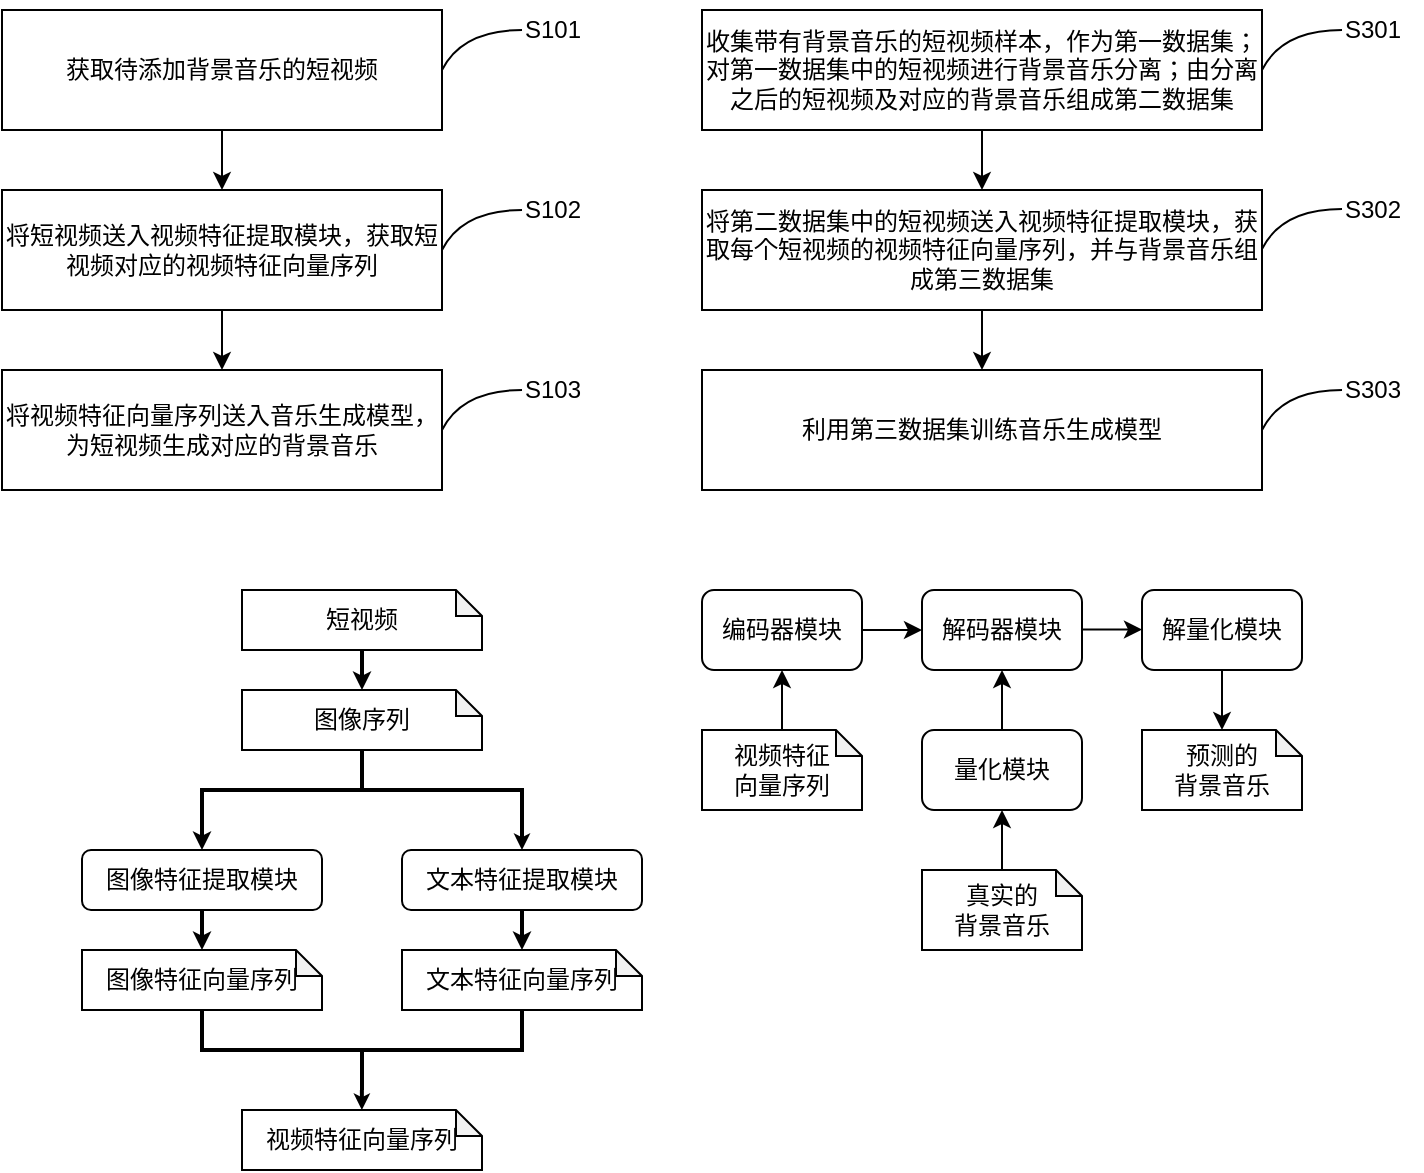 <mxfile version="24.2.0" type="github" pages="2">
  <diagram name="第 1 页" id="sXI6oTRlvRjUnkQEZYFn">
    <mxGraphModel dx="333" dy="143" grid="1" gridSize="10" guides="1" tooltips="1" connect="1" arrows="1" fold="1" page="1" pageScale="1" pageWidth="827" pageHeight="1169" math="0" shadow="0">
      <root>
        <mxCell id="0" />
        <mxCell id="1" parent="0" />
        <mxCell id="fjcy8U5pSETEeFE4OCs9-12" style="edgeStyle=orthogonalEdgeStyle;rounded=0;orthogonalLoop=1;jettySize=auto;html=1;exitX=0.5;exitY=1;exitDx=0;exitDy=0;entryX=0.5;entryY=0;entryDx=0;entryDy=0;" parent="1" source="fjcy8U5pSETEeFE4OCs9-1" target="fjcy8U5pSETEeFE4OCs9-8" edge="1">
          <mxGeometry relative="1" as="geometry" />
        </mxCell>
        <mxCell id="fjcy8U5pSETEeFE4OCs9-1" value="获取待添加背景音乐的短视频" style="rounded=0;whiteSpace=wrap;html=1;" parent="1" vertex="1">
          <mxGeometry x="20" y="40" width="220" height="60" as="geometry" />
        </mxCell>
        <mxCell id="fjcy8U5pSETEeFE4OCs9-13" style="edgeStyle=orthogonalEdgeStyle;rounded=0;orthogonalLoop=1;jettySize=auto;html=1;exitX=0.5;exitY=1;exitDx=0;exitDy=0;entryX=0.5;entryY=0;entryDx=0;entryDy=0;" parent="1" source="fjcy8U5pSETEeFE4OCs9-8" target="fjcy8U5pSETEeFE4OCs9-10" edge="1">
          <mxGeometry relative="1" as="geometry" />
        </mxCell>
        <mxCell id="fjcy8U5pSETEeFE4OCs9-8" value="将短视频送入视频特征提取模块，获取短视频对应的视频特征向量序列" style="rounded=0;whiteSpace=wrap;html=1;" parent="1" vertex="1">
          <mxGeometry x="20" y="130" width="220" height="60" as="geometry" />
        </mxCell>
        <mxCell id="fjcy8U5pSETEeFE4OCs9-10" value="将视频特征向量序列送入音乐生成模型，为短视频生成对应的背景音乐" style="rounded=0;whiteSpace=wrap;html=1;" parent="1" vertex="1">
          <mxGeometry x="20" y="220" width="220" height="60" as="geometry" />
        </mxCell>
        <mxCell id="fjcy8U5pSETEeFE4OCs9-19" style="edgeStyle=orthogonalEdgeStyle;rounded=0;orthogonalLoop=1;jettySize=auto;html=1;exitX=0.5;exitY=1;exitDx=0;exitDy=0;entryX=0.5;entryY=0;entryDx=0;entryDy=0;" parent="1" source="fjcy8U5pSETEeFE4OCs9-20" target="fjcy8U5pSETEeFE4OCs9-22" edge="1">
          <mxGeometry relative="1" as="geometry" />
        </mxCell>
        <mxCell id="fjcy8U5pSETEeFE4OCs9-20" value="收集带有背景音乐的短视频样本，作为第一数据集；对第一数据集中的短视频进行背景音乐分离；由分离之后的短视频及对应的背景音乐组成第二数据集" style="rounded=0;whiteSpace=wrap;html=1;" parent="1" vertex="1">
          <mxGeometry x="370" y="40" width="280" height="60" as="geometry" />
        </mxCell>
        <mxCell id="fjcy8U5pSETEeFE4OCs9-21" style="edgeStyle=orthogonalEdgeStyle;rounded=0;orthogonalLoop=1;jettySize=auto;html=1;exitX=0.5;exitY=1;exitDx=0;exitDy=0;entryX=0.5;entryY=0;entryDx=0;entryDy=0;" parent="1" source="fjcy8U5pSETEeFE4OCs9-22" target="fjcy8U5pSETEeFE4OCs9-23" edge="1">
          <mxGeometry relative="1" as="geometry" />
        </mxCell>
        <mxCell id="fjcy8U5pSETEeFE4OCs9-22" value="将第二数据集中的短视频送入视频特征提取模块，获取每个短视频的视频特征向量序列，并与背景音乐组成第三数据集" style="rounded=0;whiteSpace=wrap;html=1;" parent="1" vertex="1">
          <mxGeometry x="370" y="130" width="280" height="60" as="geometry" />
        </mxCell>
        <mxCell id="fjcy8U5pSETEeFE4OCs9-23" value="利用第三数据集训练音乐生成模型" style="rounded=0;whiteSpace=wrap;html=1;" parent="1" vertex="1">
          <mxGeometry x="370" y="220" width="280" height="60" as="geometry" />
        </mxCell>
        <mxCell id="2gaOMBExnpWmV6sL_W9Z-5" value="" style="edgeStyle=orthogonalEdgeStyle;rounded=0;orthogonalLoop=1;jettySize=auto;html=1;strokeWidth=2;endSize=3;" parent="1" source="fjcy8U5pSETEeFE4OCs9-24" target="2gaOMBExnpWmV6sL_W9Z-1" edge="1">
          <mxGeometry relative="1" as="geometry">
            <Array as="points">
              <mxPoint x="120" y="510" />
              <mxPoint x="120" y="510" />
            </Array>
          </mxGeometry>
        </mxCell>
        <mxCell id="fjcy8U5pSETEeFE4OCs9-24" value="图像特征提取模块" style="rounded=1;whiteSpace=wrap;html=1;" parent="1" vertex="1">
          <mxGeometry x="60" y="460" width="120" height="30" as="geometry" />
        </mxCell>
        <mxCell id="fjcy8U5pSETEeFE4OCs9-28" value="" style="strokeWidth=2;html=1;shape=mxgraph.flowchart.annotation_2;align=left;labelPosition=right;pointerEvents=1;direction=south;" parent="1" vertex="1">
          <mxGeometry x="120" y="410" width="160" height="40" as="geometry" />
        </mxCell>
        <mxCell id="fjcy8U5pSETEeFE4OCs9-30" value="" style="endArrow=classic;html=1;rounded=0;exitX=1;exitY=0;exitDx=0;exitDy=0;exitPerimeter=0;strokeWidth=2;endSize=2;" parent="1" source="fjcy8U5pSETEeFE4OCs9-28" edge="1">
          <mxGeometry width="50" height="50" relative="1" as="geometry">
            <mxPoint x="310" y="460" as="sourcePoint" />
            <mxPoint x="280" y="460" as="targetPoint" />
          </mxGeometry>
        </mxCell>
        <mxCell id="fjcy8U5pSETEeFE4OCs9-31" value="" style="endArrow=classic;html=1;rounded=0;exitX=1;exitY=0;exitDx=0;exitDy=0;exitPerimeter=0;strokeWidth=2;endSize=3;" parent="1" edge="1">
          <mxGeometry width="50" height="50" relative="1" as="geometry">
            <mxPoint x="120" y="450" as="sourcePoint" />
            <mxPoint x="120" y="460" as="targetPoint" />
          </mxGeometry>
        </mxCell>
        <mxCell id="fjcy8U5pSETEeFE4OCs9-41" value="" style="edgeStyle=orthogonalEdgeStyle;rounded=0;orthogonalLoop=1;jettySize=auto;html=1;strokeWidth=2;endSize=3;entryX=0.5;entryY=0;entryDx=0;entryDy=0;entryPerimeter=0;" parent="1" source="fjcy8U5pSETEeFE4OCs9-39" target="fjcy8U5pSETEeFE4OCs9-40" edge="1">
          <mxGeometry relative="1" as="geometry">
            <Array as="points">
              <mxPoint x="200" y="370" />
              <mxPoint x="200" y="370" />
            </Array>
          </mxGeometry>
        </mxCell>
        <mxCell id="fjcy8U5pSETEeFE4OCs9-39" value="短视频" style="shape=note;whiteSpace=wrap;html=1;backgroundOutline=1;darkOpacity=0.05;size=13;" parent="1" vertex="1">
          <mxGeometry x="140" y="330" width="120" height="30" as="geometry" />
        </mxCell>
        <mxCell id="fjcy8U5pSETEeFE4OCs9-40" value="图像序列" style="shape=note;whiteSpace=wrap;html=1;backgroundOutline=1;darkOpacity=0.05;size=13;" parent="1" vertex="1">
          <mxGeometry x="140" y="380" width="120" height="30" as="geometry" />
        </mxCell>
        <mxCell id="2gaOMBExnpWmV6sL_W9Z-6" value="" style="edgeStyle=orthogonalEdgeStyle;rounded=0;orthogonalLoop=1;jettySize=auto;html=1;strokeWidth=2;endSize=3;entryX=0.5;entryY=0;entryDx=0;entryDy=0;entryPerimeter=0;" parent="1" source="fjcy8U5pSETEeFE4OCs9-43" target="2gaOMBExnpWmV6sL_W9Z-2" edge="1">
          <mxGeometry relative="1" as="geometry">
            <Array as="points">
              <mxPoint x="280" y="510" />
              <mxPoint x="280" y="510" />
            </Array>
          </mxGeometry>
        </mxCell>
        <mxCell id="fjcy8U5pSETEeFE4OCs9-43" value="文本特征提取模块" style="rounded=1;whiteSpace=wrap;html=1;shadow=0;glass=0;" parent="1" vertex="1">
          <mxGeometry x="220" y="460" width="120" height="30" as="geometry" />
        </mxCell>
        <mxCell id="fjcy8U5pSETEeFE4OCs9-49" style="edgeStyle=orthogonalEdgeStyle;rounded=0;orthogonalLoop=1;jettySize=auto;html=1;entryX=0;entryY=0.5;entryDx=0;entryDy=0;" parent="1" target="fjcy8U5pSETEeFE4OCs9-46" edge="1">
          <mxGeometry relative="1" as="geometry">
            <mxPoint x="450" y="350" as="sourcePoint" />
          </mxGeometry>
        </mxCell>
        <mxCell id="fjcy8U5pSETEeFE4OCs9-45" value="编码器模块" style="rounded=1;whiteSpace=wrap;html=1;" parent="1" vertex="1">
          <mxGeometry x="370" y="330" width="80" height="40" as="geometry" />
        </mxCell>
        <mxCell id="fjcy8U5pSETEeFE4OCs9-46" value="解码器模块" style="rounded=1;whiteSpace=wrap;html=1;" parent="1" vertex="1">
          <mxGeometry x="480" y="330" width="80" height="40" as="geometry" />
        </mxCell>
        <mxCell id="fjcy8U5pSETEeFE4OCs9-47" value="视频特征&lt;br&gt;向量序列" style="shape=note;whiteSpace=wrap;html=1;backgroundOutline=1;darkOpacity=0.05;size=13;" parent="1" vertex="1">
          <mxGeometry x="370" y="400" width="80" height="40" as="geometry" />
        </mxCell>
        <mxCell id="fjcy8U5pSETEeFE4OCs9-52" style="edgeStyle=orthogonalEdgeStyle;rounded=0;orthogonalLoop=1;jettySize=auto;html=1;exitX=0.5;exitY=0;exitDx=0;exitDy=0;exitPerimeter=0;entryX=0.5;entryY=1;entryDx=0;entryDy=0;" parent="1" source="fjcy8U5pSETEeFE4OCs9-50" target="fjcy8U5pSETEeFE4OCs9-51" edge="1">
          <mxGeometry relative="1" as="geometry" />
        </mxCell>
        <mxCell id="fjcy8U5pSETEeFE4OCs9-50" value="真实的&lt;br&gt;背景音乐" style="shape=note;whiteSpace=wrap;html=1;backgroundOutline=1;darkOpacity=0.05;size=13;" parent="1" vertex="1">
          <mxGeometry x="480" y="470" width="80" height="40" as="geometry" />
        </mxCell>
        <mxCell id="fjcy8U5pSETEeFE4OCs9-53" style="edgeStyle=orthogonalEdgeStyle;rounded=0;orthogonalLoop=1;jettySize=auto;html=1;exitX=0.5;exitY=0;exitDx=0;exitDy=0;entryX=0.5;entryY=1;entryDx=0;entryDy=0;" parent="1" source="fjcy8U5pSETEeFE4OCs9-51" target="fjcy8U5pSETEeFE4OCs9-46" edge="1">
          <mxGeometry relative="1" as="geometry" />
        </mxCell>
        <mxCell id="fjcy8U5pSETEeFE4OCs9-51" value="量化模块" style="rounded=1;whiteSpace=wrap;html=1;" parent="1" vertex="1">
          <mxGeometry x="480" y="400" width="80" height="40" as="geometry" />
        </mxCell>
        <mxCell id="fjcy8U5pSETEeFE4OCs9-54" style="edgeStyle=orthogonalEdgeStyle;rounded=0;orthogonalLoop=1;jettySize=auto;html=1;entryX=0.5;entryY=1;entryDx=0;entryDy=0;exitX=0.5;exitY=0;exitDx=0;exitDy=0;exitPerimeter=0;" parent="1" source="fjcy8U5pSETEeFE4OCs9-47" target="fjcy8U5pSETEeFE4OCs9-45" edge="1">
          <mxGeometry relative="1" as="geometry">
            <mxPoint x="500" y="410" as="sourcePoint" />
            <mxPoint x="500" y="380" as="targetPoint" />
            <Array as="points">
              <mxPoint x="410" y="390" />
              <mxPoint x="410" y="390" />
            </Array>
          </mxGeometry>
        </mxCell>
        <mxCell id="fjcy8U5pSETEeFE4OCs9-55" value="解量化模块" style="rounded=1;whiteSpace=wrap;html=1;" parent="1" vertex="1">
          <mxGeometry x="590" y="330" width="80" height="40" as="geometry" />
        </mxCell>
        <mxCell id="fjcy8U5pSETEeFE4OCs9-58" value="" style="endArrow=classic;html=1;rounded=0;" parent="1" edge="1">
          <mxGeometry width="50" height="50" relative="1" as="geometry">
            <mxPoint x="560" y="349.76" as="sourcePoint" />
            <mxPoint x="590" y="349.76" as="targetPoint" />
          </mxGeometry>
        </mxCell>
        <mxCell id="fjcy8U5pSETEeFE4OCs9-63" value="预测的&lt;br&gt;背景音乐" style="shape=note;whiteSpace=wrap;html=1;backgroundOutline=1;darkOpacity=0.05;size=13;" parent="1" vertex="1">
          <mxGeometry x="590" y="400" width="80" height="40" as="geometry" />
        </mxCell>
        <mxCell id="fjcy8U5pSETEeFE4OCs9-64" value="" style="endArrow=classic;html=1;rounded=0;exitX=0.5;exitY=1;exitDx=0;exitDy=0;entryX=0.5;entryY=0;entryDx=0;entryDy=0;entryPerimeter=0;" parent="1" source="fjcy8U5pSETEeFE4OCs9-55" target="fjcy8U5pSETEeFE4OCs9-63" edge="1">
          <mxGeometry width="50" height="50" relative="1" as="geometry">
            <mxPoint x="660" y="390" as="sourcePoint" />
            <mxPoint x="690" y="390" as="targetPoint" />
          </mxGeometry>
        </mxCell>
        <mxCell id="2gaOMBExnpWmV6sL_W9Z-1" value="图像特征向量序列" style="shape=note;whiteSpace=wrap;html=1;backgroundOutline=1;darkOpacity=0.05;size=13;" parent="1" vertex="1">
          <mxGeometry x="60" y="510" width="120" height="30" as="geometry" />
        </mxCell>
        <mxCell id="2gaOMBExnpWmV6sL_W9Z-2" value="文本特征向量序列" style="shape=note;whiteSpace=wrap;html=1;backgroundOutline=1;darkOpacity=0.05;size=13;" parent="1" vertex="1">
          <mxGeometry x="220" y="510" width="120" height="30" as="geometry" />
        </mxCell>
        <mxCell id="2gaOMBExnpWmV6sL_W9Z-8" value="" style="strokeWidth=2;html=1;shape=mxgraph.flowchart.annotation_2;align=left;labelPosition=right;pointerEvents=1;direction=south;rotation=-180;" parent="1" vertex="1">
          <mxGeometry x="120" y="540" width="160" height="40" as="geometry" />
        </mxCell>
        <mxCell id="2gaOMBExnpWmV6sL_W9Z-9" value="" style="endArrow=classic;html=1;rounded=0;exitX=1;exitY=0;exitDx=0;exitDy=0;exitPerimeter=0;strokeWidth=2;endSize=2;" parent="1" edge="1">
          <mxGeometry width="50" height="50" relative="1" as="geometry">
            <mxPoint x="199.94" y="580" as="sourcePoint" />
            <mxPoint x="199.94" y="590" as="targetPoint" />
          </mxGeometry>
        </mxCell>
        <mxCell id="2gaOMBExnpWmV6sL_W9Z-12" value="视频特征向量序列" style="shape=note;whiteSpace=wrap;html=1;backgroundOutline=1;darkOpacity=0.05;size=13;" parent="1" vertex="1">
          <mxGeometry x="140" y="590" width="120" height="30" as="geometry" />
        </mxCell>
        <mxCell id="2gaOMBExnpWmV6sL_W9Z-15" value="" style="endArrow=none;html=1;curved=1;" parent="1" edge="1">
          <mxGeometry width="50" height="50" relative="1" as="geometry">
            <mxPoint x="240" y="70" as="sourcePoint" />
            <mxPoint x="280" y="50" as="targetPoint" />
            <Array as="points">
              <mxPoint x="250" y="50" />
            </Array>
          </mxGeometry>
        </mxCell>
        <mxCell id="fL8CKA1pvSmuBGSNxFLF-1" value="S101" style="text;html=1;align=center;verticalAlign=middle;resizable=0;points=[];autosize=1;strokeColor=none;fillColor=none;" parent="1" vertex="1">
          <mxGeometry x="270" y="35" width="50" height="30" as="geometry" />
        </mxCell>
        <mxCell id="fL8CKA1pvSmuBGSNxFLF-2" value="" style="endArrow=none;html=1;curved=1;" parent="1" edge="1">
          <mxGeometry width="50" height="50" relative="1" as="geometry">
            <mxPoint x="240" y="160" as="sourcePoint" />
            <mxPoint x="280" y="140" as="targetPoint" />
            <Array as="points">
              <mxPoint x="250" y="140" />
            </Array>
          </mxGeometry>
        </mxCell>
        <mxCell id="fL8CKA1pvSmuBGSNxFLF-3" value="S102" style="text;html=1;align=center;verticalAlign=middle;resizable=0;points=[];autosize=1;strokeColor=none;fillColor=none;" parent="1" vertex="1">
          <mxGeometry x="270" y="125" width="50" height="30" as="geometry" />
        </mxCell>
        <mxCell id="fL8CKA1pvSmuBGSNxFLF-4" value="" style="endArrow=none;html=1;curved=1;" parent="1" edge="1">
          <mxGeometry width="50" height="50" relative="1" as="geometry">
            <mxPoint x="240" y="250" as="sourcePoint" />
            <mxPoint x="280" y="230" as="targetPoint" />
            <Array as="points">
              <mxPoint x="250" y="230" />
            </Array>
          </mxGeometry>
        </mxCell>
        <mxCell id="fL8CKA1pvSmuBGSNxFLF-5" value="S103" style="text;html=1;align=center;verticalAlign=middle;resizable=0;points=[];autosize=1;strokeColor=none;fillColor=none;" parent="1" vertex="1">
          <mxGeometry x="270" y="215" width="50" height="30" as="geometry" />
        </mxCell>
        <mxCell id="fL8CKA1pvSmuBGSNxFLF-6" value="" style="endArrow=none;html=1;curved=1;" parent="1" edge="1">
          <mxGeometry width="50" height="50" relative="1" as="geometry">
            <mxPoint x="650" y="70" as="sourcePoint" />
            <mxPoint x="690" y="50" as="targetPoint" />
            <Array as="points">
              <mxPoint x="660" y="50" />
            </Array>
          </mxGeometry>
        </mxCell>
        <mxCell id="fL8CKA1pvSmuBGSNxFLF-7" value="S301" style="text;html=1;align=center;verticalAlign=middle;resizable=0;points=[];autosize=1;strokeColor=none;fillColor=none;" parent="1" vertex="1">
          <mxGeometry x="680" y="35" width="50" height="30" as="geometry" />
        </mxCell>
        <mxCell id="fL8CKA1pvSmuBGSNxFLF-8" value="" style="endArrow=none;html=1;curved=1;" parent="1" edge="1">
          <mxGeometry width="50" height="50" relative="1" as="geometry">
            <mxPoint x="650" y="159.5" as="sourcePoint" />
            <mxPoint x="690" y="139.5" as="targetPoint" />
            <Array as="points">
              <mxPoint x="660" y="139.5" />
            </Array>
          </mxGeometry>
        </mxCell>
        <mxCell id="fL8CKA1pvSmuBGSNxFLF-9" value="S302" style="text;html=1;align=center;verticalAlign=middle;resizable=0;points=[];autosize=1;strokeColor=none;fillColor=none;" parent="1" vertex="1">
          <mxGeometry x="680" y="124.5" width="50" height="30" as="geometry" />
        </mxCell>
        <mxCell id="fL8CKA1pvSmuBGSNxFLF-10" value="" style="endArrow=none;html=1;curved=1;" parent="1" edge="1">
          <mxGeometry width="50" height="50" relative="1" as="geometry">
            <mxPoint x="650" y="250" as="sourcePoint" />
            <mxPoint x="690" y="230" as="targetPoint" />
            <Array as="points">
              <mxPoint x="660" y="230" />
            </Array>
          </mxGeometry>
        </mxCell>
        <mxCell id="fL8CKA1pvSmuBGSNxFLF-11" value="S303" style="text;html=1;align=center;verticalAlign=middle;resizable=0;points=[];autosize=1;strokeColor=none;fillColor=none;" parent="1" vertex="1">
          <mxGeometry x="680" y="215" width="50" height="30" as="geometry" />
        </mxCell>
      </root>
    </mxGraphModel>
  </diagram>
  <diagram id="onHdlAXca8kfHebG5J2O" name="第 2 页">
    <mxGraphModel dx="819" dy="351" grid="1" gridSize="10" guides="1" tooltips="1" connect="1" arrows="1" fold="1" page="1" pageScale="1" pageWidth="827" pageHeight="1169" math="0" shadow="0">
      <root>
        <mxCell id="0" />
        <mxCell id="1" parent="0" />
        <mxCell id="yNqTcB2FshbZ3qleE_a6-1" style="edgeStyle=orthogonalEdgeStyle;rounded=0;orthogonalLoop=1;jettySize=auto;html=1;exitX=0.5;exitY=1;exitDx=0;exitDy=0;entryX=0.5;entryY=0;entryDx=0;entryDy=0;" edge="1" parent="1" source="yNqTcB2FshbZ3qleE_a6-2" target="yNqTcB2FshbZ3qleE_a6-4">
          <mxGeometry relative="1" as="geometry" />
        </mxCell>
        <mxCell id="yNqTcB2FshbZ3qleE_a6-2" value="准备待合成文本内容" style="rounded=0;whiteSpace=wrap;html=1;" vertex="1" parent="1">
          <mxGeometry x="53" y="40" width="220" height="60" as="geometry" />
        </mxCell>
        <mxCell id="yNqTcB2FshbZ3qleE_a6-3" style="edgeStyle=orthogonalEdgeStyle;rounded=0;orthogonalLoop=1;jettySize=auto;html=1;exitX=0.5;exitY=1;exitDx=0;exitDy=0;entryX=0.5;entryY=0;entryDx=0;entryDy=0;" edge="1" parent="1" source="yNqTcB2FshbZ3qleE_a6-4" target="yNqTcB2FshbZ3qleE_a6-5">
          <mxGeometry relative="1" as="geometry" />
        </mxCell>
        <mxCell id="yNqTcB2FshbZ3qleE_a6-4" value="训练男声音色模型和女声音色模型，并通过融合策略和中性音色评分机制得到中性音色提示音频和中性音色模型。" style="rounded=0;whiteSpace=wrap;html=1;" vertex="1" parent="1">
          <mxGeometry x="53" y="130" width="220" height="60" as="geometry" />
        </mxCell>
        <mxCell id="yNqTcB2FshbZ3qleE_a6-5" value="将待合成文本内容及中性音色提示音频送入中性音色模型，得到文本内容对应的中性音色音频" style="rounded=0;whiteSpace=wrap;html=1;" vertex="1" parent="1">
          <mxGeometry x="53" y="220" width="220" height="60" as="geometry" />
        </mxCell>
        <mxCell id="yNqTcB2FshbZ3qleE_a6-6" style="edgeStyle=orthogonalEdgeStyle;rounded=0;orthogonalLoop=1;jettySize=auto;html=1;exitX=0.5;exitY=1;exitDx=0;exitDy=0;entryX=0.5;entryY=0;entryDx=0;entryDy=0;" edge="1" parent="1" source="yNqTcB2FshbZ3qleE_a6-7" target="yNqTcB2FshbZ3qleE_a6-9">
          <mxGeometry relative="1" as="geometry" />
        </mxCell>
        <mxCell id="yNqTcB2FshbZ3qleE_a6-7" value="利用男声和女声数据集训练男声音色模型及女声音色模型。采用不同加权系数对两者进行融合得到n个混合音色模型。" style="rounded=0;whiteSpace=wrap;html=1;" vertex="1" parent="1">
          <mxGeometry x="403" y="40" width="280" height="60" as="geometry" />
        </mxCell>
        <mxCell id="yNqTcB2FshbZ3qleE_a6-8" style="edgeStyle=orthogonalEdgeStyle;rounded=0;orthogonalLoop=1;jettySize=auto;html=1;exitX=0.5;exitY=1;exitDx=0;exitDy=0;entryX=0.5;entryY=0;entryDx=0;entryDy=0;" edge="1" parent="1" source="yNqTcB2FshbZ3qleE_a6-9" target="yNqTcB2FshbZ3qleE_a6-10">
          <mxGeometry relative="1" as="geometry" />
        </mxCell>
        <mxCell id="yNqTcB2FshbZ3qleE_a6-9" value="&lt;div&gt;&lt;span style=&quot;background-color: initial;&quot;&gt;将男声提示音频送入女声音色模型，得到浅融合提示音频_1；将女声提示音频送入男声音色模型，得到浅融合提示音频_2。&lt;/span&gt;&lt;br&gt;&lt;/div&gt;" style="rounded=0;whiteSpace=wrap;html=1;" vertex="1" parent="1">
          <mxGeometry x="403" y="130" width="280" height="60" as="geometry" />
        </mxCell>
        <mxCell id="yNqTcB2FshbZ3qleE_a6-10" value="两条浅融合提示音频送入n个混合音色模型，获取2n条深融合提示音频。" style="rounded=0;whiteSpace=wrap;html=1;" vertex="1" parent="1">
          <mxGeometry x="403" y="220" width="280" height="60" as="geometry" />
        </mxCell>
        <mxCell id="yNqTcB2FshbZ3qleE_a6-11" value="" style="endArrow=none;html=1;curved=1;" edge="1" parent="1">
          <mxGeometry width="50" height="50" relative="1" as="geometry">
            <mxPoint x="273" y="70" as="sourcePoint" />
            <mxPoint x="313" y="50" as="targetPoint" />
            <Array as="points">
              <mxPoint x="283" y="50" />
            </Array>
          </mxGeometry>
        </mxCell>
        <mxCell id="yNqTcB2FshbZ3qleE_a6-12" value="S101" style="text;html=1;align=center;verticalAlign=middle;resizable=0;points=[];autosize=1;strokeColor=none;fillColor=none;" vertex="1" parent="1">
          <mxGeometry x="303" y="35" width="50" height="30" as="geometry" />
        </mxCell>
        <mxCell id="yNqTcB2FshbZ3qleE_a6-13" value="" style="endArrow=none;html=1;curved=1;" edge="1" parent="1">
          <mxGeometry width="50" height="50" relative="1" as="geometry">
            <mxPoint x="273" y="160" as="sourcePoint" />
            <mxPoint x="313" y="140" as="targetPoint" />
            <Array as="points">
              <mxPoint x="283" y="140" />
            </Array>
          </mxGeometry>
        </mxCell>
        <mxCell id="yNqTcB2FshbZ3qleE_a6-14" value="S102" style="text;html=1;align=center;verticalAlign=middle;resizable=0;points=[];autosize=1;strokeColor=none;fillColor=none;" vertex="1" parent="1">
          <mxGeometry x="303" y="125" width="50" height="30" as="geometry" />
        </mxCell>
        <mxCell id="yNqTcB2FshbZ3qleE_a6-15" value="" style="endArrow=none;html=1;curved=1;" edge="1" parent="1">
          <mxGeometry width="50" height="50" relative="1" as="geometry">
            <mxPoint x="273" y="250" as="sourcePoint" />
            <mxPoint x="313" y="230" as="targetPoint" />
            <Array as="points">
              <mxPoint x="283" y="230" />
            </Array>
          </mxGeometry>
        </mxCell>
        <mxCell id="yNqTcB2FshbZ3qleE_a6-16" value="S103" style="text;html=1;align=center;verticalAlign=middle;resizable=0;points=[];autosize=1;strokeColor=none;fillColor=none;" vertex="1" parent="1">
          <mxGeometry x="303" y="215" width="50" height="30" as="geometry" />
        </mxCell>
        <mxCell id="yNqTcB2FshbZ3qleE_a6-17" value="" style="endArrow=none;html=1;curved=1;" edge="1" parent="1">
          <mxGeometry width="50" height="50" relative="1" as="geometry">
            <mxPoint x="683" y="70" as="sourcePoint" />
            <mxPoint x="723" y="50" as="targetPoint" />
            <Array as="points">
              <mxPoint x="693" y="50" />
            </Array>
          </mxGeometry>
        </mxCell>
        <mxCell id="yNqTcB2FshbZ3qleE_a6-18" value="S201" style="text;html=1;align=center;verticalAlign=middle;resizable=0;points=[];autosize=1;strokeColor=none;fillColor=none;" vertex="1" parent="1">
          <mxGeometry x="713" y="35" width="50" height="30" as="geometry" />
        </mxCell>
        <mxCell id="yNqTcB2FshbZ3qleE_a6-19" value="" style="endArrow=none;html=1;curved=1;" edge="1" parent="1">
          <mxGeometry width="50" height="50" relative="1" as="geometry">
            <mxPoint x="683" y="159.5" as="sourcePoint" />
            <mxPoint x="723" y="139.5" as="targetPoint" />
            <Array as="points">
              <mxPoint x="693" y="139.5" />
            </Array>
          </mxGeometry>
        </mxCell>
        <mxCell id="yNqTcB2FshbZ3qleE_a6-20" value="S202" style="text;html=1;align=center;verticalAlign=middle;resizable=0;points=[];autosize=1;strokeColor=none;fillColor=none;" vertex="1" parent="1">
          <mxGeometry x="713" y="124.5" width="50" height="30" as="geometry" />
        </mxCell>
        <mxCell id="yNqTcB2FshbZ3qleE_a6-21" value="" style="endArrow=none;html=1;curved=1;" edge="1" parent="1">
          <mxGeometry width="50" height="50" relative="1" as="geometry">
            <mxPoint x="683" y="250" as="sourcePoint" />
            <mxPoint x="723" y="230" as="targetPoint" />
            <Array as="points">
              <mxPoint x="693" y="230" />
            </Array>
          </mxGeometry>
        </mxCell>
        <mxCell id="yNqTcB2FshbZ3qleE_a6-22" value="S203" style="text;html=1;align=center;verticalAlign=middle;resizable=0;points=[];autosize=1;strokeColor=none;fillColor=none;" vertex="1" parent="1">
          <mxGeometry x="713" y="215" width="50" height="30" as="geometry" />
        </mxCell>
        <mxCell id="yNqTcB2FshbZ3qleE_a6-23" style="edgeStyle=orthogonalEdgeStyle;rounded=0;orthogonalLoop=1;jettySize=auto;html=1;exitX=0.5;exitY=1;exitDx=0;exitDy=0;entryX=0.5;entryY=0;entryDx=0;entryDy=0;" edge="1" parent="1" target="yNqTcB2FshbZ3qleE_a6-24">
          <mxGeometry relative="1" as="geometry">
            <mxPoint x="543" y="280" as="sourcePoint" />
          </mxGeometry>
        </mxCell>
        <mxCell id="yNqTcB2FshbZ3qleE_a6-24" value="利用语音性别分类模型对2n条深融合提示音频进行中性音色评分，将得分最高的音频和对应的混合音色模型分别作为中性音色提示音频和中性音色模型。" style="rounded=0;whiteSpace=wrap;html=1;" vertex="1" parent="1">
          <mxGeometry x="403" y="310" width="280" height="60" as="geometry" />
        </mxCell>
        <mxCell id="yNqTcB2FshbZ3qleE_a6-25" value="" style="endArrow=none;html=1;curved=1;" edge="1" parent="1">
          <mxGeometry width="50" height="50" relative="1" as="geometry">
            <mxPoint x="683" y="340" as="sourcePoint" />
            <mxPoint x="723" y="320" as="targetPoint" />
            <Array as="points">
              <mxPoint x="693" y="320" />
            </Array>
          </mxGeometry>
        </mxCell>
        <mxCell id="yNqTcB2FshbZ3qleE_a6-26" value="S203" style="text;html=1;align=center;verticalAlign=middle;resizable=0;points=[];autosize=1;strokeColor=none;fillColor=none;" vertex="1" parent="1">
          <mxGeometry x="713" y="305" width="50" height="30" as="geometry" />
        </mxCell>
        <mxCell id="8O_ogqw44qtS7oC-mRtf-48" style="edgeStyle=orthogonalEdgeStyle;rounded=0;orthogonalLoop=1;jettySize=auto;html=1;entryX=0.5;entryY=0;entryDx=0;entryDy=0;" edge="1" parent="1" source="8O_ogqw44qtS7oC-mRtf-1" target="8O_ogqw44qtS7oC-mRtf-3">
          <mxGeometry relative="1" as="geometry" />
        </mxCell>
        <mxCell id="8O_ogqw44qtS7oC-mRtf-1" value="文本内容" style="text;html=1;align=center;verticalAlign=middle;whiteSpace=wrap;rounded=0;" vertex="1" parent="1">
          <mxGeometry x="140" y="416" width="60" height="20" as="geometry" />
        </mxCell>
        <mxCell id="8O_ogqw44qtS7oC-mRtf-46" style="edgeStyle=orthogonalEdgeStyle;rounded=0;orthogonalLoop=1;jettySize=auto;html=1;entryX=0;entryY=0.5;entryDx=0;entryDy=0;" edge="1" parent="1" source="8O_ogqw44qtS7oC-mRtf-2" target="8O_ogqw44qtS7oC-mRtf-3">
          <mxGeometry relative="1" as="geometry" />
        </mxCell>
        <mxCell id="8O_ogqw44qtS7oC-mRtf-2" value="女声提示音频" style="text;html=1;align=center;verticalAlign=middle;whiteSpace=wrap;rounded=0;" vertex="1" parent="1">
          <mxGeometry x="17" y="466" width="80" height="20" as="geometry" />
        </mxCell>
        <mxCell id="8O_ogqw44qtS7oC-mRtf-13" style="edgeStyle=orthogonalEdgeStyle;rounded=0;orthogonalLoop=1;jettySize=auto;html=1;exitX=0.5;exitY=1;exitDx=0;exitDy=0;entryX=0.5;entryY=0;entryDx=0;entryDy=0;" edge="1" parent="1" source="8O_ogqw44qtS7oC-mRtf-3" target="8O_ogqw44qtS7oC-mRtf-6">
          <mxGeometry relative="1" as="geometry" />
        </mxCell>
        <mxCell id="8O_ogqw44qtS7oC-mRtf-3" value="男声音色模型" style="rounded=1;whiteSpace=wrap;html=1;" vertex="1" parent="1">
          <mxGeometry x="120" y="456" width="100" height="40" as="geometry" />
        </mxCell>
        <mxCell id="8O_ogqw44qtS7oC-mRtf-15" style="edgeStyle=orthogonalEdgeStyle;rounded=0;orthogonalLoop=1;jettySize=auto;html=1;exitX=0.5;exitY=1;exitDx=0;exitDy=0;entryX=0.5;entryY=0;entryDx=0;entryDy=0;" edge="1" parent="1" source="8O_ogqw44qtS7oC-mRtf-5" target="8O_ogqw44qtS7oC-mRtf-8">
          <mxGeometry relative="1" as="geometry" />
        </mxCell>
        <mxCell id="8O_ogqw44qtS7oC-mRtf-5" value="男声音色模型" style="rounded=1;whiteSpace=wrap;html=1;" vertex="1" parent="1">
          <mxGeometry x="403" y="456" width="100" height="40" as="geometry" />
        </mxCell>
        <mxCell id="8O_ogqw44qtS7oC-mRtf-14" style="edgeStyle=orthogonalEdgeStyle;rounded=0;orthogonalLoop=1;jettySize=auto;html=1;exitX=0.5;exitY=1;exitDx=0;exitDy=0;entryX=0.5;entryY=0;entryDx=0;entryDy=0;" edge="1" parent="1" source="8O_ogqw44qtS7oC-mRtf-6" target="8O_ogqw44qtS7oC-mRtf-9">
          <mxGeometry relative="1" as="geometry" />
        </mxCell>
        <mxCell id="8O_ogqw44qtS7oC-mRtf-18" style="rounded=0;orthogonalLoop=1;jettySize=auto;html=1;exitX=0.5;exitY=1;exitDx=0;exitDy=0;entryX=0.03;entryY=0.017;entryDx=0;entryDy=0;entryPerimeter=0;" edge="1" parent="1" source="8O_ogqw44qtS7oC-mRtf-6" target="8O_ogqw44qtS7oC-mRtf-11">
          <mxGeometry relative="1" as="geometry" />
        </mxCell>
        <mxCell id="8O_ogqw44qtS7oC-mRtf-19" style="rounded=0;orthogonalLoop=1;jettySize=auto;html=1;exitX=0.5;exitY=1;exitDx=0;exitDy=0;entryX=0.033;entryY=0.025;entryDx=0;entryDy=0;entryPerimeter=0;" edge="1" parent="1" source="8O_ogqw44qtS7oC-mRtf-6" target="8O_ogqw44qtS7oC-mRtf-10">
          <mxGeometry relative="1" as="geometry" />
        </mxCell>
        <mxCell id="8O_ogqw44qtS7oC-mRtf-6" value="浅融合提示音频_1" style="text;html=1;align=center;verticalAlign=middle;whiteSpace=wrap;rounded=0;" vertex="1" parent="1">
          <mxGeometry x="115" y="516" width="110" height="20" as="geometry" />
        </mxCell>
        <mxCell id="8O_ogqw44qtS7oC-mRtf-47" style="edgeStyle=orthogonalEdgeStyle;rounded=0;orthogonalLoop=1;jettySize=auto;html=1;entryX=1;entryY=0.5;entryDx=0;entryDy=0;" edge="1" parent="1" source="8O_ogqw44qtS7oC-mRtf-7" target="8O_ogqw44qtS7oC-mRtf-5">
          <mxGeometry relative="1" as="geometry" />
        </mxCell>
        <mxCell id="8O_ogqw44qtS7oC-mRtf-7" value="男声提示音频" style="text;html=1;align=center;verticalAlign=middle;whiteSpace=wrap;rounded=0;" vertex="1" parent="1">
          <mxGeometry x="527" y="466" width="80" height="20" as="geometry" />
        </mxCell>
        <mxCell id="8O_ogqw44qtS7oC-mRtf-16" style="edgeStyle=orthogonalEdgeStyle;rounded=0;orthogonalLoop=1;jettySize=auto;html=1;exitX=0.5;exitY=1;exitDx=0;exitDy=0;entryX=0.5;entryY=0;entryDx=0;entryDy=0;" edge="1" parent="1" source="8O_ogqw44qtS7oC-mRtf-8" target="8O_ogqw44qtS7oC-mRtf-10">
          <mxGeometry relative="1" as="geometry" />
        </mxCell>
        <mxCell id="8O_ogqw44qtS7oC-mRtf-20" style="rounded=0;orthogonalLoop=1;jettySize=auto;html=1;exitX=0.5;exitY=1;exitDx=0;exitDy=0;entryX=0.967;entryY=0.025;entryDx=0;entryDy=0;entryPerimeter=0;" edge="1" parent="1" source="8O_ogqw44qtS7oC-mRtf-8" target="8O_ogqw44qtS7oC-mRtf-11">
          <mxGeometry relative="1" as="geometry" />
        </mxCell>
        <mxCell id="8O_ogqw44qtS7oC-mRtf-8" value="浅融合提示音频_2" style="text;html=1;align=center;verticalAlign=middle;whiteSpace=wrap;rounded=0;" vertex="1" parent="1">
          <mxGeometry x="398" y="516" width="110" height="20" as="geometry" />
        </mxCell>
        <mxCell id="8O_ogqw44qtS7oC-mRtf-33" style="rounded=0;orthogonalLoop=1;jettySize=auto;html=1;exitX=0.179;exitY=1.005;exitDx=0;exitDy=0;exitPerimeter=0;" edge="1" parent="1" source="8O_ogqw44qtS7oC-mRtf-9">
          <mxGeometry relative="1" as="geometry">
            <mxPoint x="135.2" y="607" as="sourcePoint" />
            <mxPoint x="137.8" y="627" as="targetPoint" />
          </mxGeometry>
        </mxCell>
        <mxCell id="8O_ogqw44qtS7oC-mRtf-9" value="混合音色模型_1" style="rounded=1;whiteSpace=wrap;html=1;" vertex="1" parent="1">
          <mxGeometry x="120" y="560" width="100" height="40" as="geometry" />
        </mxCell>
        <mxCell id="8O_ogqw44qtS7oC-mRtf-10" value="混合音色模型_n" style="rounded=1;whiteSpace=wrap;html=1;" vertex="1" parent="1">
          <mxGeometry x="403" y="560" width="100" height="40" as="geometry" />
        </mxCell>
        <mxCell id="8O_ogqw44qtS7oC-mRtf-11" value="混合音色模型_2" style="rounded=1;whiteSpace=wrap;html=1;" vertex="1" parent="1">
          <mxGeometry x="253" y="560" width="100" height="40" as="geometry" />
        </mxCell>
        <mxCell id="8O_ogqw44qtS7oC-mRtf-12" value="......" style="text;html=1;align=center;verticalAlign=middle;whiteSpace=wrap;rounded=0;" vertex="1" parent="1">
          <mxGeometry x="347" y="562" width="60" height="30" as="geometry" />
        </mxCell>
        <mxCell id="8O_ogqw44qtS7oC-mRtf-23" style="rounded=0;orthogonalLoop=1;jettySize=auto;html=1;exitX=0.5;exitY=1;exitDx=0;exitDy=0;entryX=0.953;entryY=0;entryDx=0;entryDy=0;entryPerimeter=0;" edge="1" parent="1" source="8O_ogqw44qtS7oC-mRtf-8" target="8O_ogqw44qtS7oC-mRtf-9">
          <mxGeometry relative="1" as="geometry" />
        </mxCell>
        <mxCell id="8O_ogqw44qtS7oC-mRtf-24" value="深融合&lt;div&gt;提示音频_1&lt;/div&gt;" style="text;html=1;align=center;verticalAlign=middle;whiteSpace=wrap;rounded=0;" vertex="1" parent="1">
          <mxGeometry x="105" y="630" width="65" height="20" as="geometry" />
        </mxCell>
        <mxCell id="8O_ogqw44qtS7oC-mRtf-26" value="......" style="text;html=1;align=center;verticalAlign=middle;whiteSpace=wrap;rounded=0;" vertex="1" parent="1">
          <mxGeometry x="347" y="617" width="60" height="30" as="geometry" />
        </mxCell>
        <mxCell id="8O_ogqw44qtS7oC-mRtf-28" value="深融合&lt;div&gt;提示音频_2&lt;/div&gt;" style="text;html=1;align=center;verticalAlign=middle;whiteSpace=wrap;rounded=0;" vertex="1" parent="1">
          <mxGeometry x="168" y="630" width="65" height="20" as="geometry" />
        </mxCell>
        <mxCell id="8O_ogqw44qtS7oC-mRtf-30" value="深融合&lt;div&gt;提示音频_3&lt;/div&gt;" style="text;html=1;align=center;verticalAlign=middle;whiteSpace=wrap;rounded=0;" vertex="1" parent="1">
          <mxGeometry x="238" y="630" width="65" height="20" as="geometry" />
        </mxCell>
        <mxCell id="8O_ogqw44qtS7oC-mRtf-37" style="rounded=0;orthogonalLoop=1;jettySize=auto;html=1;exitX=0.179;exitY=1.005;exitDx=0;exitDy=0;exitPerimeter=0;" edge="1" parent="1">
          <mxGeometry relative="1" as="geometry">
            <mxPoint x="200.2" y="600" as="sourcePoint" />
            <mxPoint x="200" y="627" as="targetPoint" />
          </mxGeometry>
        </mxCell>
        <mxCell id="8O_ogqw44qtS7oC-mRtf-38" style="rounded=0;orthogonalLoop=1;jettySize=auto;html=1;exitX=0.179;exitY=1.005;exitDx=0;exitDy=0;exitPerimeter=0;" edge="1" parent="1">
          <mxGeometry relative="1" as="geometry">
            <mxPoint x="270.53" y="600" as="sourcePoint" />
            <mxPoint x="270.33" y="627" as="targetPoint" />
          </mxGeometry>
        </mxCell>
        <mxCell id="8O_ogqw44qtS7oC-mRtf-41" value="深融合&lt;div&gt;提示音频_2n&lt;/div&gt;" style="text;html=1;align=center;verticalAlign=middle;whiteSpace=wrap;rounded=0;" vertex="1" parent="1">
          <mxGeometry x="440" y="630" width="90" height="20" as="geometry" />
        </mxCell>
        <mxCell id="8O_ogqw44qtS7oC-mRtf-43" style="rounded=0;orthogonalLoop=1;jettySize=auto;html=1;exitX=0.179;exitY=1.005;exitDx=0;exitDy=0;exitPerimeter=0;" edge="1" parent="1">
          <mxGeometry relative="1" as="geometry">
            <mxPoint x="485.53" y="600" as="sourcePoint" />
            <mxPoint x="485.33" y="627" as="targetPoint" />
          </mxGeometry>
        </mxCell>
        <mxCell id="8O_ogqw44qtS7oC-mRtf-44" value="......" style="text;html=1;align=center;verticalAlign=middle;whiteSpace=wrap;rounded=0;" vertex="1" parent="1">
          <mxGeometry x="393" y="617" width="60" height="30" as="geometry" />
        </mxCell>
        <mxCell id="8O_ogqw44qtS7oC-mRtf-45" value="......" style="text;html=1;align=center;verticalAlign=middle;whiteSpace=wrap;rounded=0;" vertex="1" parent="1">
          <mxGeometry x="303" y="617" width="60" height="30" as="geometry" />
        </mxCell>
        <mxCell id="8O_ogqw44qtS7oC-mRtf-49" style="edgeStyle=orthogonalEdgeStyle;rounded=0;orthogonalLoop=1;jettySize=auto;html=1;entryX=0.5;entryY=0;entryDx=0;entryDy=0;" edge="1" parent="1" source="8O_ogqw44qtS7oC-mRtf-50">
          <mxGeometry relative="1" as="geometry">
            <mxPoint x="453" y="456" as="targetPoint" />
          </mxGeometry>
        </mxCell>
        <mxCell id="8O_ogqw44qtS7oC-mRtf-50" value="文本内容" style="text;html=1;align=center;verticalAlign=middle;whiteSpace=wrap;rounded=0;" vertex="1" parent="1">
          <mxGeometry x="423" y="416" width="60" height="20" as="geometry" />
        </mxCell>
        <mxCell id="8O_ogqw44qtS7oC-mRtf-54" value="" style="html=1;shadow=0;dashed=0;align=center;verticalAlign=middle;shape=mxgraph.arrows2.arrow;dy=0.69;dx=11.02;flipH=1;notch=0;rotation=-90;gradientColor=none;" vertex="1" parent="1">
          <mxGeometry x="288.43" y="664.43" width="29.13" height="10" as="geometry" />
        </mxCell>
        <mxCell id="8O_ogqw44qtS7oC-mRtf-58" value="中性音色评分" style="shape=parallelogram;perimeter=parallelogramPerimeter;whiteSpace=wrap;html=1;fixedSize=1;" vertex="1" parent="1">
          <mxGeometry x="233" y="687" width="140" height="27" as="geometry" />
        </mxCell>
        <mxCell id="8O_ogqw44qtS7oC-mRtf-63" value="中性音色提示音频&amp;nbsp; &amp;nbsp; &amp;nbsp; 中性音色模型" style="text;html=1;align=center;verticalAlign=middle;whiteSpace=wrap;rounded=0;" vertex="1" parent="1">
          <mxGeometry x="143.5" y="744" width="294.5" height="20" as="geometry" />
        </mxCell>
        <mxCell id="8O_ogqw44qtS7oC-mRtf-68" value="" style="html=1;shadow=0;dashed=0;align=center;verticalAlign=middle;shape=mxgraph.arrows2.arrow;dy=0.69;dx=11.02;flipH=1;notch=0;rotation=-90;gradientColor=none;" vertex="1" parent="1">
          <mxGeometry x="288.43" y="727" width="29.13" height="10" as="geometry" />
        </mxCell>
        <mxCell id="C4bv23QYyMCPdj4Vplls-20" style="edgeStyle=orthogonalEdgeStyle;rounded=0;orthogonalLoop=1;jettySize=auto;html=1;exitX=0.5;exitY=1;exitDx=0;exitDy=0;entryX=0.5;entryY=0;entryDx=0;entryDy=0;strokeWidth=2;endSize=3;" edge="1" parent="1" source="C4bv23QYyMCPdj4Vplls-15" target="C4bv23QYyMCPdj4Vplls-18">
          <mxGeometry relative="1" as="geometry" />
        </mxCell>
        <mxCell id="C4bv23QYyMCPdj4Vplls-15" value="提示音频" style="text;html=1;align=center;verticalAlign=middle;whiteSpace=wrap;rounded=0;" vertex="1" parent="1">
          <mxGeometry x="135" y="830" width="60" height="20" as="geometry" />
        </mxCell>
        <mxCell id="C4bv23QYyMCPdj4Vplls-16" value="待合成文本" style="text;html=1;align=center;verticalAlign=middle;whiteSpace=wrap;rounded=0;" vertex="1" parent="1">
          <mxGeometry x="219.25" y="830" width="97" height="20" as="geometry" />
        </mxCell>
        <mxCell id="C4bv23QYyMCPdj4Vplls-17" value="文本编码器模块" style="rounded=1;whiteSpace=wrap;html=1;" vertex="1" parent="1">
          <mxGeometry x="231.5" y="870" width="70.5" height="30" as="geometry" />
        </mxCell>
        <mxCell id="C4bv23QYyMCPdj4Vplls-18" value="说话人特征提取模块" style="rounded=1;whiteSpace=wrap;html=1;" vertex="1" parent="1">
          <mxGeometry x="130" y="870" width="70" height="30" as="geometry" />
        </mxCell>
        <mxCell id="i9zNR6A5sgRY8K07k20W-2" value="" style="strokeWidth=2;html=1;shape=mxgraph.flowchart.annotation_2;align=left;labelPosition=right;pointerEvents=1;direction=south;rotation=-180;" vertex="1" parent="1">
          <mxGeometry x="164.5" y="900" width="204" height="40" as="geometry" />
        </mxCell>
        <mxCell id="hdu95HzhLFnfHLwcE-8S-1" style="edgeStyle=orthogonalEdgeStyle;rounded=0;orthogonalLoop=1;jettySize=auto;html=1;exitX=0.5;exitY=1;exitDx=0;exitDy=0;entryX=0.5;entryY=0;entryDx=0;entryDy=0;strokeWidth=2;endSize=3;" edge="1" parent="1">
          <mxGeometry relative="1" as="geometry">
            <mxPoint x="266.58" y="850" as="sourcePoint" />
            <mxPoint x="266.58" y="870" as="targetPoint" />
            <Array as="points">
              <mxPoint x="266.58" y="860" />
              <mxPoint x="266.58" y="860" />
            </Array>
          </mxGeometry>
        </mxCell>
        <mxCell id="hdu95HzhLFnfHLwcE-8S-3" value="音频量化&lt;div&gt;模块&lt;/div&gt;" style="rounded=1;whiteSpace=wrap;html=1;" vertex="1" parent="1">
          <mxGeometry x="332.5" y="870" width="70.5" height="30" as="geometry" />
        </mxCell>
        <mxCell id="hdu95HzhLFnfHLwcE-8S-4" value="训练音频" style="text;html=1;align=center;verticalAlign=middle;whiteSpace=wrap;rounded=0;" vertex="1" parent="1">
          <mxGeometry x="319.25" y="830" width="97" height="20" as="geometry" />
        </mxCell>
        <mxCell id="hdu95HzhLFnfHLwcE-8S-5" style="edgeStyle=orthogonalEdgeStyle;rounded=0;orthogonalLoop=1;jettySize=auto;html=1;exitX=0.5;exitY=1;exitDx=0;exitDy=0;entryX=0.5;entryY=0;entryDx=0;entryDy=0;strokeWidth=2;endSize=3;" edge="1" parent="1">
          <mxGeometry relative="1" as="geometry">
            <mxPoint x="367.58" y="850" as="sourcePoint" />
            <mxPoint x="367.58" y="870" as="targetPoint" />
            <Array as="points">
              <mxPoint x="367.58" y="860" />
              <mxPoint x="367.58" y="860" />
            </Array>
          </mxGeometry>
        </mxCell>
        <mxCell id="hdu95HzhLFnfHLwcE-8S-7" style="edgeStyle=orthogonalEdgeStyle;rounded=0;orthogonalLoop=1;jettySize=auto;html=1;exitX=1;exitY=0.5;exitDx=0;exitDy=0;exitPerimeter=0;entryX=0.527;entryY=0.5;entryDx=0;entryDy=0;entryPerimeter=0;endArrow=none;endFill=0;strokeWidth=2;endSize=3;" edge="1" parent="1" source="i9zNR6A5sgRY8K07k20W-2">
          <mxGeometry relative="1" as="geometry">
            <mxPoint x="266.53" y="901" as="sourcePoint" />
            <mxPoint x="266.43" y="919.92" as="targetPoint" />
          </mxGeometry>
        </mxCell>
        <mxCell id="hdu95HzhLFnfHLwcE-8S-11" style="rounded=0;orthogonalLoop=1;jettySize=auto;html=1;exitX=1;exitY=0.5;exitDx=0;exitDy=0;entryX=0;entryY=0.5;entryDx=0;entryDy=0;strokeWidth=2;endSize=3;" edge="1" parent="1" source="hdu95HzhLFnfHLwcE-8S-8" target="hdu95HzhLFnfHLwcE-8S-9">
          <mxGeometry relative="1" as="geometry" />
        </mxCell>
        <mxCell id="hdu95HzhLFnfHLwcE-8S-8" value="解码器模块" style="rounded=1;whiteSpace=wrap;html=1;" vertex="1" parent="1">
          <mxGeometry x="231.25" y="942" width="70.5" height="30" as="geometry" />
        </mxCell>
        <mxCell id="hdu95HzhLFnfHLwcE-8S-9" value="解量化模块" style="rounded=1;whiteSpace=wrap;html=1;" vertex="1" parent="1">
          <mxGeometry x="332.5" y="942" width="70.5" height="30" as="geometry" />
        </mxCell>
        <mxCell id="hdu95HzhLFnfHLwcE-8S-10" style="edgeStyle=orthogonalEdgeStyle;rounded=0;orthogonalLoop=1;jettySize=auto;html=1;entryX=0.5;entryY=0;entryDx=0;entryDy=0;strokeWidth=2;endSize=3;targetPerimeterSpacing=0;sourcePerimeterSpacing=0;exitX=0.052;exitY=0.5;exitDx=0;exitDy=0;exitPerimeter=0;" edge="1" parent="1">
          <mxGeometry relative="1" as="geometry">
            <mxPoint x="266.51" y="937.92" as="sourcePoint" />
            <mxPoint x="266.44" y="942" as="targetPoint" />
            <Array as="points">
              <mxPoint x="267.01" y="940" />
              <mxPoint x="266.01" y="940" />
            </Array>
          </mxGeometry>
        </mxCell>
        <mxCell id="hdu95HzhLFnfHLwcE-8S-14" style="rounded=0;orthogonalLoop=1;jettySize=auto;html=1;exitX=1;exitY=0.5;exitDx=0;exitDy=0;entryX=0;entryY=0.5;entryDx=0;entryDy=0;strokeWidth=2;endSize=3;" edge="1" parent="1">
          <mxGeometry relative="1" as="geometry">
            <mxPoint x="403" y="956.83" as="sourcePoint" />
            <mxPoint x="434" y="956.83" as="targetPoint" />
          </mxGeometry>
        </mxCell>
        <mxCell id="hdu95HzhLFnfHLwcE-8S-15" value="预测音频" style="text;html=1;align=center;verticalAlign=middle;whiteSpace=wrap;rounded=0;" vertex="1" parent="1">
          <mxGeometry x="412" y="947" width="97" height="20" as="geometry" />
        </mxCell>
      </root>
    </mxGraphModel>
  </diagram>
</mxfile>
